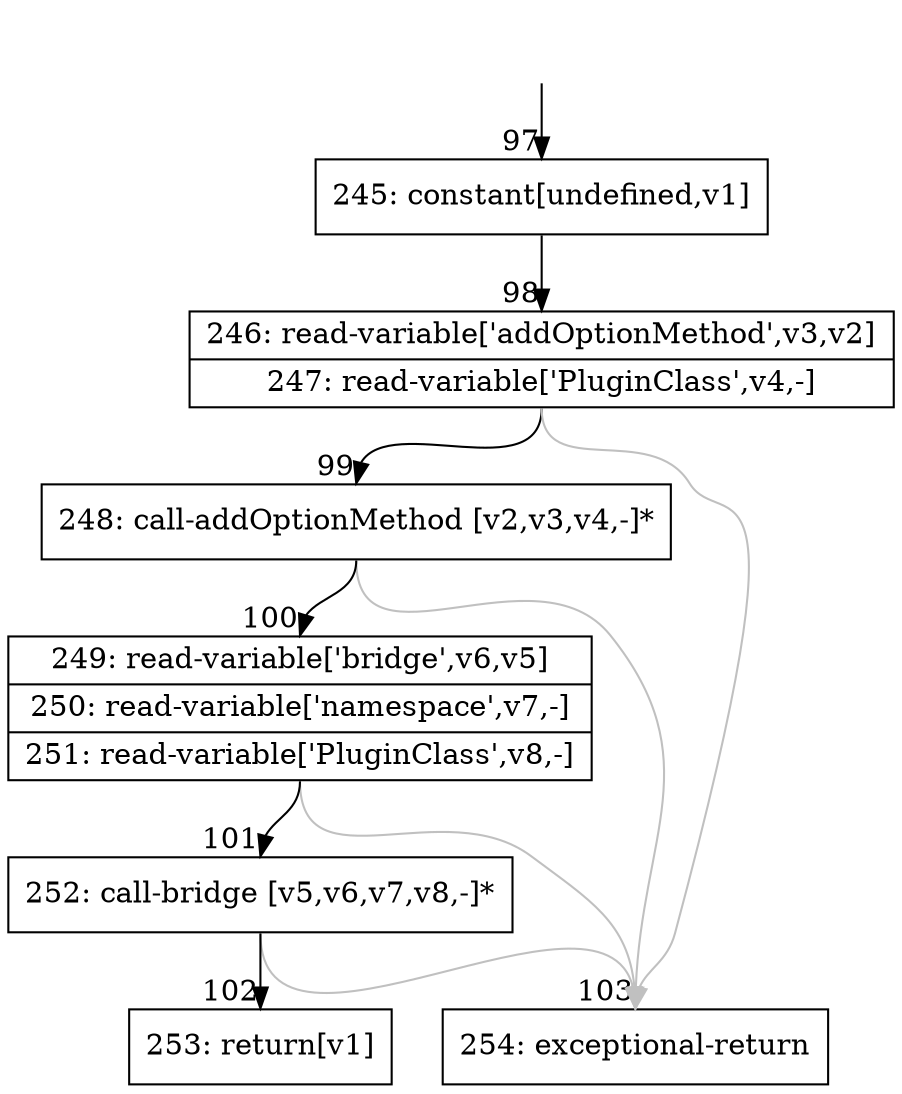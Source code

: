 digraph {
rankdir="TD"
BB_entry10[shape=none,label=""];
BB_entry10 -> BB97 [tailport=s, headport=n, headlabel="    97"]
BB97 [shape=record label="{245: constant[undefined,v1]}" ] 
BB97 -> BB98 [tailport=s, headport=n, headlabel="      98"]
BB98 [shape=record label="{246: read-variable['addOptionMethod',v3,v2]|247: read-variable['PluginClass',v4,-]}" ] 
BB98 -> BB99 [tailport=s, headport=n, headlabel="      99"]
BB98 -> BB103 [tailport=s, headport=n, color=gray, headlabel="      103"]
BB99 [shape=record label="{248: call-addOptionMethod [v2,v3,v4,-]*}" ] 
BB99 -> BB100 [tailport=s, headport=n, headlabel="      100"]
BB99 -> BB103 [tailport=s, headport=n, color=gray]
BB100 [shape=record label="{249: read-variable['bridge',v6,v5]|250: read-variable['namespace',v7,-]|251: read-variable['PluginClass',v8,-]}" ] 
BB100 -> BB101 [tailport=s, headport=n, headlabel="      101"]
BB100 -> BB103 [tailport=s, headport=n, color=gray]
BB101 [shape=record label="{252: call-bridge [v5,v6,v7,v8,-]*}" ] 
BB101 -> BB102 [tailport=s, headport=n, headlabel="      102"]
BB101 -> BB103 [tailport=s, headport=n, color=gray]
BB102 [shape=record label="{253: return[v1]}" ] 
BB103 [shape=record label="{254: exceptional-return}" ] 
//#$~ 129
}
